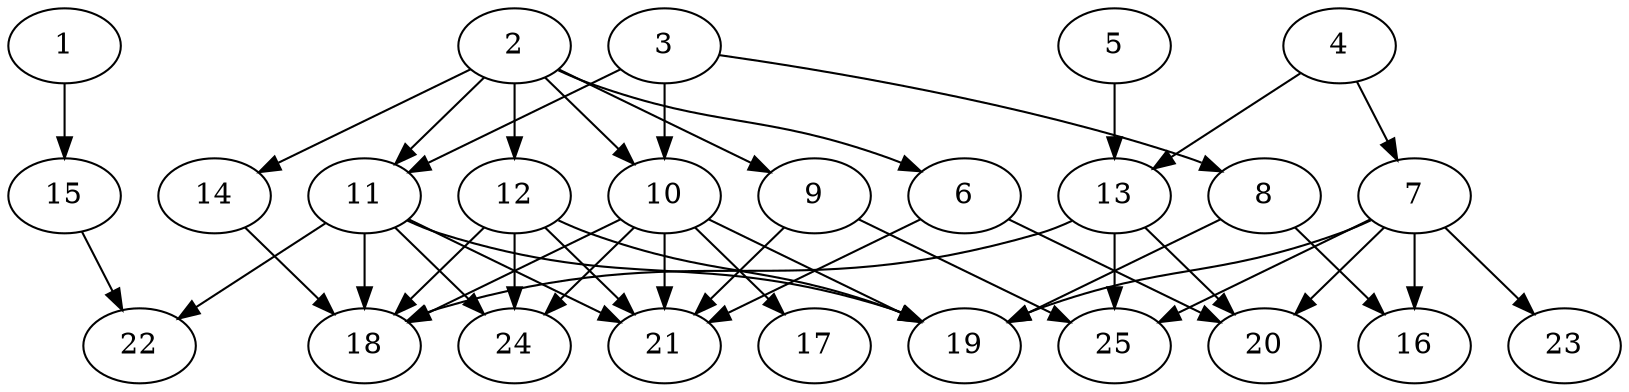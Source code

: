 // DAG (tier=2-normal, mode=data, n=25, ccr=0.403, fat=0.654, density=0.479, regular=0.585, jump=0.141, mindata=2097152, maxdata=16777216)
// DAG automatically generated by daggen at Sun Aug 24 16:33:34 2025
// /home/ermia/Project/Environments/daggen/bin/daggen --dot --ccr 0.403 --fat 0.654 --regular 0.585 --density 0.479 --jump 0.141 --mindata 2097152 --maxdata 16777216 -n 25 
digraph G {
  1 [size="611271595724847872", alpha="0.08", expect_size="305635797862423936"]
  1 -> 15 [size ="269494299656192"]
  2 [size="4228742844243888832512", alpha="0.08", expect_size="2114371422121944416256"]
  2 -> 6 [size ="2092011997888512"]
  2 -> 9 [size ="2092011997888512"]
  2 -> 10 [size ="2092011997888512"]
  2 -> 11 [size ="2092011997888512"]
  2 -> 12 [size ="2092011997888512"]
  2 -> 14 [size ="2092011997888512"]
  3 [size="14433202069150652", alpha="0.16", expect_size="7216601034575326"]
  3 -> 8 [size ="628092066332672"]
  3 -> 10 [size ="628092066332672"]
  3 -> 11 [size ="628092066332672"]
  4 [size="99808691154582832", alpha="0.13", expect_size="49904345577291416"]
  4 -> 7 [size ="2033607455539200"]
  4 -> 13 [size ="2033607455539200"]
  5 [size="37303629691725283328", alpha="0.19", expect_size="18651814845862641664"]
  5 -> 13 [size ="89314927050752"]
  6 [size="376402079371623399424", alpha="0.12", expect_size="188201039685811699712"]
  6 -> 20 [size ="417053076881408"]
  6 -> 21 [size ="417053076881408"]
  7 [size="271270033805534112", alpha="0.14", expect_size="135635016902767056"]
  7 -> 16 [size ="131945723854848"]
  7 -> 19 [size ="131945723854848"]
  7 -> 20 [size ="131945723854848"]
  7 -> 23 [size ="131945723854848"]
  7 -> 25 [size ="131945723854848"]
  8 [size="719981225802091392", alpha="0.02", expect_size="359990612901045696"]
  8 -> 16 [size ="1754472699133952"]
  8 -> 19 [size ="1754472699133952"]
  9 [size="2401728264211265486848", alpha="0.15", expect_size="1200864132105632743424"]
  9 -> 21 [size ="1434737885315072"]
  9 -> 25 [size ="1434737885315072"]
  10 [size="1513788969604956028928", alpha="0.02", expect_size="756894484802478014464"]
  10 -> 17 [size ="1054711167844352"]
  10 -> 18 [size ="1054711167844352"]
  10 -> 19 [size ="1054711167844352"]
  10 -> 21 [size ="1054711167844352"]
  10 -> 24 [size ="1054711167844352"]
  11 [size="2134262732685245952", alpha="0.10", expect_size="1067131366342622976"]
  11 -> 18 [size ="890120236433408"]
  11 -> 19 [size ="890120236433408"]
  11 -> 21 [size ="890120236433408"]
  11 -> 22 [size ="890120236433408"]
  11 -> 24 [size ="890120236433408"]
  12 [size="1622245168359582464", alpha="0.12", expect_size="811122584179791232"]
  12 -> 18 [size ="731001965772800"]
  12 -> 19 [size ="731001965772800"]
  12 -> 21 [size ="731001965772800"]
  12 -> 24 [size ="731001965772800"]
  13 [size="58168498068729664", alpha="0.19", expect_size="29084249034364832"]
  13 -> 18 [size ="1017976505499648"]
  13 -> 20 [size ="1017976505499648"]
  13 -> 25 [size ="1017976505499648"]
  14 [size="70426878182416816", alpha="0.01", expect_size="35213439091208408"]
  14 -> 18 [size ="1967027652657152"]
  15 [size="116388108466879725568", alpha="0.01", expect_size="58194054233439862784"]
  15 -> 22 [size ="190705137876992"]
  16 [size="31292985615329636", alpha="0.10", expect_size="15646492807664818"]
  17 [size="520298521202076416", alpha="0.17", expect_size="260149260601038208"]
  18 [size="1071693303526584", alpha="0.12", expect_size="535846651763292"]
  19 [size="333544276080477632", alpha="0.13", expect_size="166772138040238816"]
  20 [size="1191857549810058919936", alpha="0.04", expect_size="595928774905029459968"]
  21 [size="6547689873024746", alpha="0.01", expect_size="3273844936512373"]
  22 [size="210802951285765046272", alpha="0.09", expect_size="105401475642882523136"]
  23 [size="775474755721653911552", alpha="0.04", expect_size="387737377860826955776"]
  24 [size="7715132990103323", alpha="0.08", expect_size="3857566495051661"]
  25 [size="451356042716516450304", alpha="0.08", expect_size="225678021358258225152"]
}